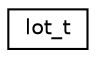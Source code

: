 digraph "Graphical Class Hierarchy"
{
 // LATEX_PDF_SIZE
  edge [fontname="Helvetica",fontsize="10",labelfontname="Helvetica",labelfontsize="10"];
  node [fontname="Helvetica",fontsize="10",shape=record];
  rankdir="LR";
  Node0 [label="lot_t",height=0.2,width=0.4,color="black", fillcolor="white", style="filled",URL="$classlot__t.html",tooltip=" "];
}
